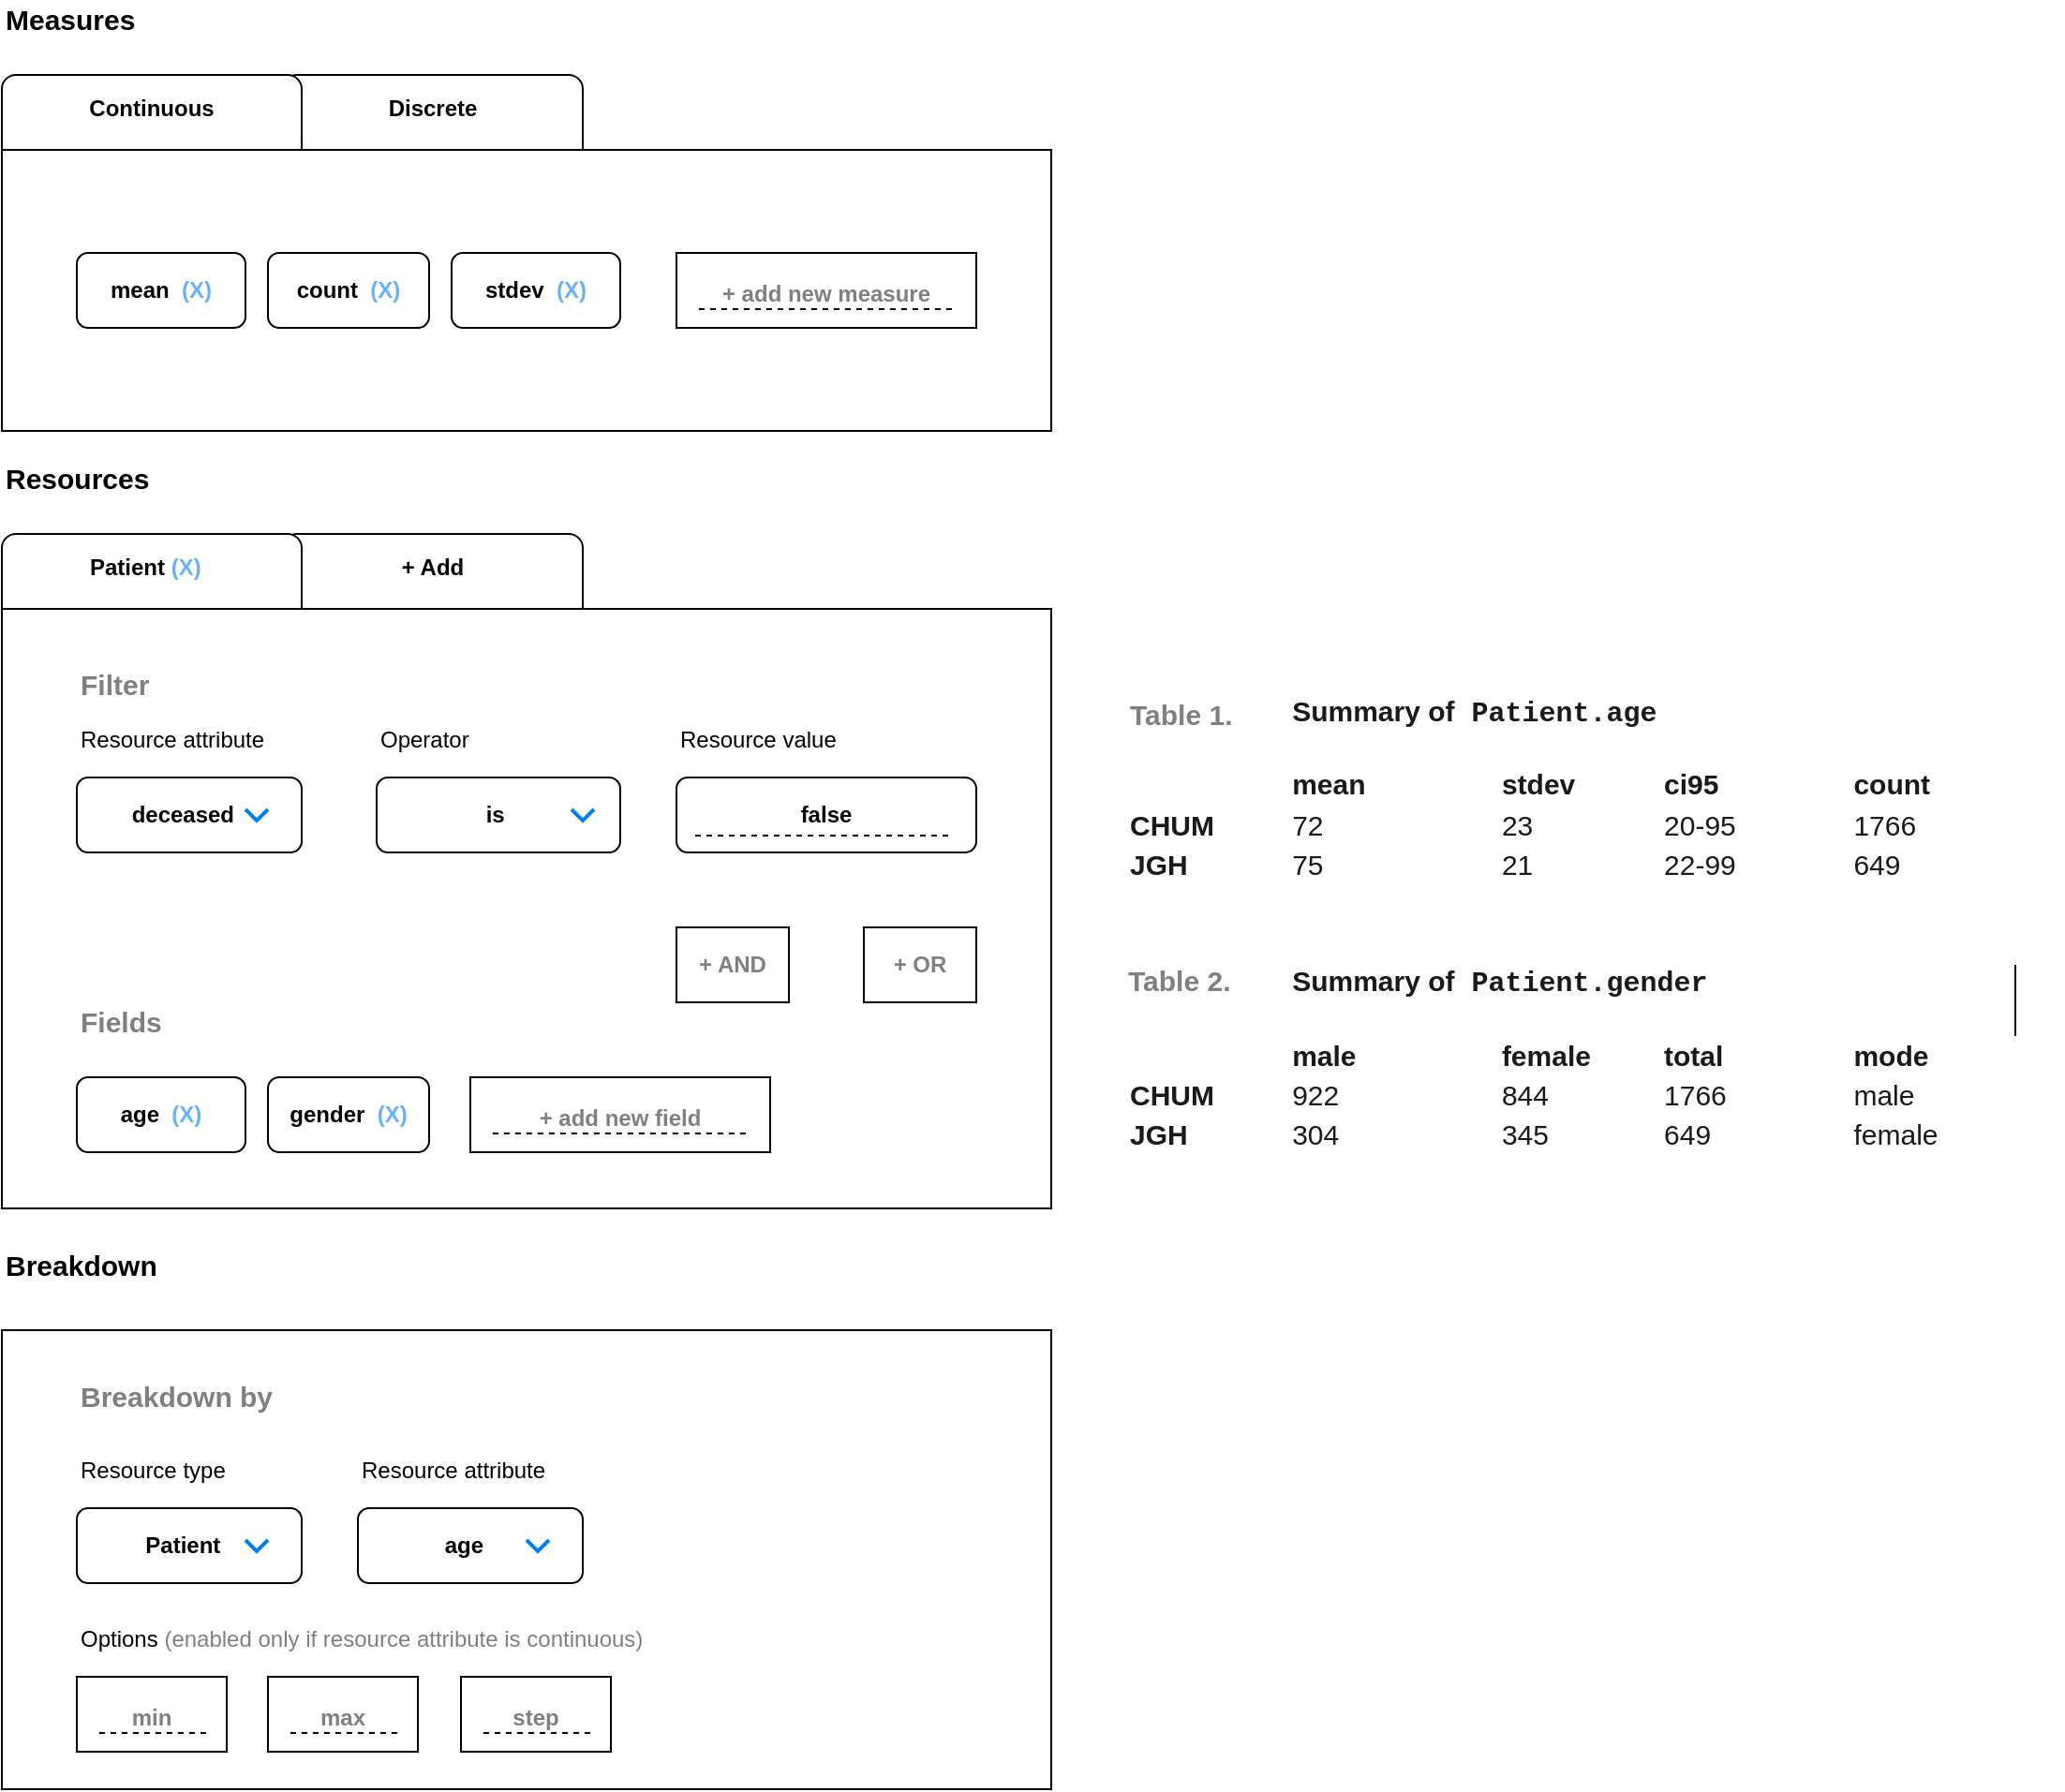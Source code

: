 <mxfile version="14.3.1" type="github">
  <diagram id="Czet3Hh89mNi5NOvH4gC" name="Page-1">
    <mxGraphModel dx="1264" dy="1160" grid="1" gridSize="10" guides="1" tooltips="1" connect="1" arrows="1" fold="1" page="1" pageScale="1" pageWidth="1800" pageHeight="1000" math="0" shadow="0">
      <root>
        <mxCell id="0" />
        <mxCell id="1" parent="0" />
        <mxCell id="HD-0H2rZndUFLHu19wZZ-4" value="&lt;b&gt;+ Add&lt;br&gt;&lt;br&gt;&lt;/b&gt;" style="rounded=1;whiteSpace=wrap;html=1;" parent="1" vertex="1">
          <mxGeometry x="190" y="300" width="160" height="50" as="geometry" />
        </mxCell>
        <mxCell id="DrMH17l9924cnqSjId1b-7" value="&lt;b&gt;Patient &lt;font color=&quot;#66b2ff&quot;&gt;(X)&lt;/font&gt;&amp;nbsp;&amp;nbsp;&lt;br&gt;&lt;br&gt;&lt;/b&gt;" style="rounded=1;whiteSpace=wrap;html=1;" parent="1" vertex="1">
          <mxGeometry x="40" y="300" width="160" height="50" as="geometry" />
        </mxCell>
        <mxCell id="HD-0H2rZndUFLHu19wZZ-3" value="" style="rounded=0;whiteSpace=wrap;html=1;fontSize=15;" parent="1" vertex="1">
          <mxGeometry x="40" y="340" width="560" height="320" as="geometry" />
        </mxCell>
        <mxCell id="0UnPjqi3U1A4NfvLxc_y-1" value="Resources" style="text;html=1;strokeColor=none;fillColor=none;align=left;verticalAlign=middle;whiteSpace=wrap;rounded=0;fontStyle=1;fontSize=15;" parent="1" vertex="1">
          <mxGeometry x="40" y="260" width="110" height="20" as="geometry" />
        </mxCell>
        <mxCell id="0UnPjqi3U1A4NfvLxc_y-2" value="&lt;b&gt;deceased&amp;nbsp;&amp;nbsp;&lt;/b&gt;" style="rounded=1;whiteSpace=wrap;html=1;" parent="1" vertex="1">
          <mxGeometry x="80" y="430" width="120" height="40" as="geometry" />
        </mxCell>
        <mxCell id="0UnPjqi3U1A4NfvLxc_y-3" value="Resource attribute" style="text;html=1;strokeColor=none;fillColor=none;align=left;verticalAlign=middle;whiteSpace=wrap;rounded=0;" parent="1" vertex="1">
          <mxGeometry x="80" y="400" width="110" height="20" as="geometry" />
        </mxCell>
        <mxCell id="0UnPjqi3U1A4NfvLxc_y-4" value="&lt;b&gt;false&lt;/b&gt;" style="rounded=1;whiteSpace=wrap;html=1;" parent="1" vertex="1">
          <mxGeometry x="400" y="430" width="160" height="40" as="geometry" />
        </mxCell>
        <mxCell id="0UnPjqi3U1A4NfvLxc_y-5" value="Resource value" style="text;html=1;strokeColor=none;fillColor=none;align=left;verticalAlign=middle;whiteSpace=wrap;rounded=0;" parent="1" vertex="1">
          <mxGeometry x="400" y="400" width="110" height="20" as="geometry" />
        </mxCell>
        <mxCell id="0UnPjqi3U1A4NfvLxc_y-6" value="&lt;b&gt;&lt;font color=&quot;#808080&quot;&gt;+ AND&lt;/font&gt;&lt;/b&gt;" style="rounded=0;whiteSpace=wrap;html=1;align=center;" parent="1" vertex="1">
          <mxGeometry x="400" y="510" width="60" height="40" as="geometry" />
        </mxCell>
        <mxCell id="0UnPjqi3U1A4NfvLxc_y-7" value="&lt;b&gt;&lt;font color=&quot;#808080&quot;&gt;+ OR&lt;/font&gt;&lt;/b&gt;" style="rounded=0;whiteSpace=wrap;html=1;align=center;" parent="1" vertex="1">
          <mxGeometry x="500" y="510" width="60" height="40" as="geometry" />
        </mxCell>
        <mxCell id="0UnPjqi3U1A4NfvLxc_y-9" value="" style="html=1;verticalLabelPosition=bottom;labelBackgroundColor=#ffffff;verticalAlign=top;shadow=0;dashed=0;strokeWidth=2;shape=mxgraph.ios7.misc.down;strokeColor=#0080f0;align=left;" parent="1" vertex="1">
          <mxGeometry x="170" y="447" width="12" height="6" as="geometry" />
        </mxCell>
        <mxCell id="0UnPjqi3U1A4NfvLxc_y-12" value="&lt;b&gt;is&amp;nbsp;&lt;/b&gt;" style="rounded=1;whiteSpace=wrap;html=1;" parent="1" vertex="1">
          <mxGeometry x="240" y="430" width="130" height="40" as="geometry" />
        </mxCell>
        <mxCell id="0UnPjqi3U1A4NfvLxc_y-13" value="" style="html=1;verticalLabelPosition=bottom;labelBackgroundColor=#ffffff;verticalAlign=top;shadow=0;dashed=0;strokeWidth=2;shape=mxgraph.ios7.misc.down;strokeColor=#0080f0;align=left;" parent="1" vertex="1">
          <mxGeometry x="344" y="447" width="12" height="6" as="geometry" />
        </mxCell>
        <mxCell id="0UnPjqi3U1A4NfvLxc_y-16" value="Operator" style="text;html=1;strokeColor=none;fillColor=none;align=left;verticalAlign=middle;whiteSpace=wrap;rounded=0;" parent="1" vertex="1">
          <mxGeometry x="240" y="400" width="110" height="20" as="geometry" />
        </mxCell>
        <mxCell id="0UnPjqi3U1A4NfvLxc_y-17" value="" style="endArrow=none;dashed=1;html=1;entryX=0.913;entryY=0.775;entryDx=0;entryDy=0;entryPerimeter=0;" parent="1" target="0UnPjqi3U1A4NfvLxc_y-4" edge="1">
          <mxGeometry width="50" height="50" relative="1" as="geometry">
            <mxPoint x="410" y="461" as="sourcePoint" />
            <mxPoint x="460" y="411" as="targetPoint" />
          </mxGeometry>
        </mxCell>
        <mxCell id="HD-0H2rZndUFLHu19wZZ-1" value="&lt;font style=&quot;font-size: 15px&quot;&gt;&lt;b&gt;Filter&lt;/b&gt;&lt;/font&gt;" style="text;html=1;strokeColor=none;fillColor=none;align=left;verticalAlign=middle;whiteSpace=wrap;rounded=0;fontColor=#808080;" parent="1" vertex="1">
          <mxGeometry x="80" y="370" width="110" height="20" as="geometry" />
        </mxCell>
        <mxCell id="HD-0H2rZndUFLHu19wZZ-2" value="&lt;b&gt;age&amp;nbsp;&lt;/b&gt;&lt;b&gt;&amp;nbsp;&lt;font color=&quot;#66b2ff&quot;&gt;(X)&lt;/font&gt;&lt;/b&gt;" style="rounded=1;whiteSpace=wrap;html=1;" parent="1" vertex="1">
          <mxGeometry x="80" y="590" width="90" height="40" as="geometry" />
        </mxCell>
        <mxCell id="HD-0H2rZndUFLHu19wZZ-5" value="&lt;font style=&quot;font-size: 15px&quot;&gt;&lt;b&gt;Fields&lt;/b&gt;&lt;/font&gt;" style="text;html=1;strokeColor=none;fillColor=none;align=left;verticalAlign=middle;whiteSpace=wrap;rounded=0;fontColor=#808080;" parent="1" vertex="1">
          <mxGeometry x="80" y="550" width="110" height="20" as="geometry" />
        </mxCell>
        <mxCell id="HD-0H2rZndUFLHu19wZZ-6" value="&lt;b&gt;gender&amp;nbsp;&lt;/b&gt;&lt;b&gt;&amp;nbsp;&lt;font color=&quot;#66b2ff&quot;&gt;(X)&lt;/font&gt;&lt;/b&gt;" style="rounded=1;whiteSpace=wrap;html=1;" parent="1" vertex="1">
          <mxGeometry x="182" y="590" width="86" height="40" as="geometry" />
        </mxCell>
        <mxCell id="HD-0H2rZndUFLHu19wZZ-8" value="&lt;span style=&quot;font-size: 12px&quot;&gt;&lt;b&gt;+ add new field&lt;/b&gt;&lt;/span&gt;" style="rounded=0;whiteSpace=wrap;html=1;fontSize=15;fontColor=#808080;" parent="1" vertex="1">
          <mxGeometry x="290" y="590" width="160" height="40" as="geometry" />
        </mxCell>
        <mxCell id="HD-0H2rZndUFLHu19wZZ-10" value="" style="endArrow=none;dashed=1;html=1;entryX=0.913;entryY=0.775;entryDx=0;entryDy=0;entryPerimeter=0;" parent="1" edge="1">
          <mxGeometry width="50" height="50" relative="1" as="geometry">
            <mxPoint x="301.96" y="620" as="sourcePoint" />
            <mxPoint x="438.04" y="620" as="targetPoint" />
          </mxGeometry>
        </mxCell>
        <mxCell id="HD-0H2rZndUFLHu19wZZ-33" value="&lt;b&gt;Discrete&lt;br&gt;&lt;br&gt;&lt;/b&gt;" style="rounded=1;whiteSpace=wrap;html=1;" parent="1" vertex="1">
          <mxGeometry x="190" y="55" width="160" height="50" as="geometry" />
        </mxCell>
        <mxCell id="HD-0H2rZndUFLHu19wZZ-34" value="&lt;b&gt;Continuous&lt;br&gt;&lt;br&gt;&lt;/b&gt;" style="rounded=1;whiteSpace=wrap;html=1;" parent="1" vertex="1">
          <mxGeometry x="40" y="55" width="160" height="50" as="geometry" />
        </mxCell>
        <mxCell id="HD-0H2rZndUFLHu19wZZ-35" value="" style="rounded=0;whiteSpace=wrap;html=1;fontSize=15;" parent="1" vertex="1">
          <mxGeometry x="40" y="95" width="560" height="150" as="geometry" />
        </mxCell>
        <mxCell id="HD-0H2rZndUFLHu19wZZ-36" value="Measures" style="text;html=1;strokeColor=none;fillColor=none;align=left;verticalAlign=middle;whiteSpace=wrap;rounded=0;fontStyle=1;fontSize=15;" parent="1" vertex="1">
          <mxGeometry x="40" y="15" width="110" height="20" as="geometry" />
        </mxCell>
        <mxCell id="HD-0H2rZndUFLHu19wZZ-54" value="&lt;b&gt;mean&amp;nbsp;&lt;/b&gt;&lt;b&gt;&amp;nbsp;&lt;font color=&quot;#66b2ff&quot;&gt;(X)&lt;/font&gt;&lt;/b&gt;" style="rounded=1;whiteSpace=wrap;html=1;" parent="1" vertex="1">
          <mxGeometry x="80" y="150" width="90" height="40" as="geometry" />
        </mxCell>
        <mxCell id="HD-0H2rZndUFLHu19wZZ-55" value="&lt;b&gt;count&amp;nbsp;&lt;/b&gt;&lt;b&gt;&amp;nbsp;&lt;font color=&quot;#66b2ff&quot;&gt;(X)&lt;/font&gt;&lt;/b&gt;" style="rounded=1;whiteSpace=wrap;html=1;" parent="1" vertex="1">
          <mxGeometry x="182" y="150" width="86" height="40" as="geometry" />
        </mxCell>
        <mxCell id="HD-0H2rZndUFLHu19wZZ-56" value="&lt;span style=&quot;font-size: 12px&quot;&gt;&lt;b&gt;+ add new measure&lt;/b&gt;&lt;/span&gt;" style="rounded=0;whiteSpace=wrap;html=1;fontSize=15;fontColor=#808080;" parent="1" vertex="1">
          <mxGeometry x="400" y="150" width="160" height="40" as="geometry" />
        </mxCell>
        <mxCell id="HD-0H2rZndUFLHu19wZZ-57" value="" style="endArrow=none;dashed=1;html=1;entryX=0.913;entryY=0.775;entryDx=0;entryDy=0;entryPerimeter=0;" parent="1" edge="1">
          <mxGeometry width="50" height="50" relative="1" as="geometry">
            <mxPoint x="411.96" y="180" as="sourcePoint" />
            <mxPoint x="548.04" y="180" as="targetPoint" />
          </mxGeometry>
        </mxCell>
        <mxCell id="HD-0H2rZndUFLHu19wZZ-58" value="&lt;b&gt;stdev&amp;nbsp;&lt;/b&gt;&lt;b&gt;&amp;nbsp;&lt;font color=&quot;#66b2ff&quot;&gt;(X)&lt;/font&gt;&lt;/b&gt;" style="rounded=1;whiteSpace=wrap;html=1;" parent="1" vertex="1">
          <mxGeometry x="280" y="150" width="90" height="40" as="geometry" />
        </mxCell>
        <mxCell id="HD-0H2rZndUFLHu19wZZ-61" value="" style="rounded=0;whiteSpace=wrap;html=1;fontSize=15;" parent="1" vertex="1">
          <mxGeometry x="40" y="725" width="560" height="245" as="geometry" />
        </mxCell>
        <mxCell id="HD-0H2rZndUFLHu19wZZ-62" value="Breakdown" style="text;html=1;strokeColor=none;fillColor=none;align=left;verticalAlign=middle;whiteSpace=wrap;rounded=0;fontStyle=1;fontSize=15;" parent="1" vertex="1">
          <mxGeometry x="40" y="680" width="110" height="20" as="geometry" />
        </mxCell>
        <mxCell id="HD-0H2rZndUFLHu19wZZ-68" value="&lt;font style=&quot;font-size: 15px&quot;&gt;&lt;b&gt;Breakdown by&lt;/b&gt;&lt;/font&gt;" style="text;html=1;strokeColor=none;fillColor=none;align=left;verticalAlign=middle;whiteSpace=wrap;rounded=0;fontColor=#808080;" parent="1" vertex="1">
          <mxGeometry x="80" y="750" width="110" height="20" as="geometry" />
        </mxCell>
        <mxCell id="HD-0H2rZndUFLHu19wZZ-69" value="&lt;b&gt;Patient&amp;nbsp;&amp;nbsp;&lt;/b&gt;" style="rounded=1;whiteSpace=wrap;html=1;" parent="1" vertex="1">
          <mxGeometry x="80" y="820" width="120" height="40" as="geometry" />
        </mxCell>
        <mxCell id="HD-0H2rZndUFLHu19wZZ-70" value="" style="html=1;verticalLabelPosition=bottom;labelBackgroundColor=#ffffff;verticalAlign=top;shadow=0;dashed=0;strokeWidth=2;shape=mxgraph.ios7.misc.down;strokeColor=#0080f0;align=left;" parent="1" vertex="1">
          <mxGeometry x="170" y="837" width="12" height="6" as="geometry" />
        </mxCell>
        <mxCell id="HD-0H2rZndUFLHu19wZZ-71" value="&lt;b&gt;age&amp;nbsp;&amp;nbsp;&lt;/b&gt;" style="rounded=1;whiteSpace=wrap;html=1;" parent="1" vertex="1">
          <mxGeometry x="230" y="820" width="120" height="40" as="geometry" />
        </mxCell>
        <mxCell id="HD-0H2rZndUFLHu19wZZ-72" value="" style="html=1;verticalLabelPosition=bottom;labelBackgroundColor=#ffffff;verticalAlign=top;shadow=0;dashed=0;strokeWidth=2;shape=mxgraph.ios7.misc.down;strokeColor=#0080f0;align=left;" parent="1" vertex="1">
          <mxGeometry x="320" y="837" width="12" height="6" as="geometry" />
        </mxCell>
        <mxCell id="HD-0H2rZndUFLHu19wZZ-73" value="Resource type" style="text;html=1;strokeColor=none;fillColor=none;align=left;verticalAlign=middle;whiteSpace=wrap;rounded=0;" parent="1" vertex="1">
          <mxGeometry x="80" y="790" width="110" height="20" as="geometry" />
        </mxCell>
        <mxCell id="HD-0H2rZndUFLHu19wZZ-75" value="Resource attribute" style="text;html=1;strokeColor=none;fillColor=none;align=left;verticalAlign=middle;whiteSpace=wrap;rounded=0;" parent="1" vertex="1">
          <mxGeometry x="230" y="790" width="110" height="20" as="geometry" />
        </mxCell>
        <mxCell id="HD-0H2rZndUFLHu19wZZ-76" value="&lt;span style=&quot;font-size: 12px&quot;&gt;&lt;b&gt;min&lt;/b&gt;&lt;/span&gt;" style="rounded=0;whiteSpace=wrap;html=1;fontSize=15;fontColor=#808080;" parent="1" vertex="1">
          <mxGeometry x="80" y="910" width="80" height="40" as="geometry" />
        </mxCell>
        <mxCell id="HD-0H2rZndUFLHu19wZZ-77" value="" style="endArrow=none;dashed=1;html=1;" parent="1" edge="1">
          <mxGeometry width="50" height="50" relative="1" as="geometry">
            <mxPoint x="91.96" y="940" as="sourcePoint" />
            <mxPoint x="150" y="940" as="targetPoint" />
          </mxGeometry>
        </mxCell>
        <mxCell id="HD-0H2rZndUFLHu19wZZ-81" value="&lt;span style=&quot;font-size: 12px&quot;&gt;&lt;b&gt;max&lt;/b&gt;&lt;/span&gt;" style="rounded=0;whiteSpace=wrap;html=1;fontSize=15;fontColor=#808080;" parent="1" vertex="1">
          <mxGeometry x="182" y="910" width="80" height="40" as="geometry" />
        </mxCell>
        <mxCell id="HD-0H2rZndUFLHu19wZZ-82" value="" style="endArrow=none;dashed=1;html=1;" parent="1" edge="1">
          <mxGeometry width="50" height="50" relative="1" as="geometry">
            <mxPoint x="193.96" y="940" as="sourcePoint" />
            <mxPoint x="252" y="940" as="targetPoint" />
          </mxGeometry>
        </mxCell>
        <mxCell id="HD-0H2rZndUFLHu19wZZ-83" value="&lt;span style=&quot;font-size: 12px&quot;&gt;&lt;b&gt;step&lt;/b&gt;&lt;/span&gt;" style="rounded=0;whiteSpace=wrap;html=1;fontSize=15;fontColor=#808080;" parent="1" vertex="1">
          <mxGeometry x="285" y="910" width="80" height="40" as="geometry" />
        </mxCell>
        <mxCell id="HD-0H2rZndUFLHu19wZZ-84" value="" style="endArrow=none;dashed=1;html=1;" parent="1" edge="1">
          <mxGeometry width="50" height="50" relative="1" as="geometry">
            <mxPoint x="296.96" y="940" as="sourcePoint" />
            <mxPoint x="355" y="940" as="targetPoint" />
          </mxGeometry>
        </mxCell>
        <mxCell id="HD-0H2rZndUFLHu19wZZ-85" value="Options &lt;font color=&quot;#808080&quot;&gt;(enabled only if resource attribute is continuous)&lt;/font&gt;" style="text;html=1;strokeColor=none;fillColor=none;align=left;verticalAlign=middle;whiteSpace=wrap;rounded=0;" parent="1" vertex="1">
          <mxGeometry x="80" y="880" width="330" height="20" as="geometry" />
        </mxCell>
        <mxCell id="zcxcQiAxZoRdnJUhhN-T-1" value="&lt;br&gt;&lt;br&gt;&lt;br&gt;&lt;table border=&quot;0&quot; cellpadding=&quot;0&quot; cellspacing=&quot;0&quot; width=&quot;474&quot; style=&quot;border-collapse: collapse ; width: 355pt ; font-size: 12px&quot;&gt;&lt;colgroup&gt;&lt;col width=&quot;87&quot; style=&quot;width: 65pt&quot;&gt;&lt;/colgroup&gt;&lt;colgroup&gt;&lt;col width=&quot;112&quot; style=&quot;width: 84pt&quot;&gt;&lt;/colgroup&gt;&lt;colgroup&gt;&lt;col width=&quot;87&quot; style=&quot;width: 65pt&quot;&gt;&lt;/colgroup&gt;&lt;colgroup&gt;&lt;col width=&quot;101&quot; style=&quot;width: 76pt&quot;&gt;&lt;/colgroup&gt;&lt;colgroup&gt;&lt;col width=&quot;87&quot; style=&quot;width: 65pt&quot;&gt;&lt;/colgroup&gt;&lt;tbody style=&quot;font-size: 15px&quot;&gt;&lt;tr style=&quot;height: 16.0pt&quot;&gt;&lt;td height=&quot;21&quot; class=&quot;xl65&quot; width=&quot;87&quot; style=&quot;height: 16.0pt ; width: 65pt&quot;&gt;&lt;br&gt;&lt;/td&gt;  &lt;td width=&quot;112&quot; style=&quot;width: 84pt&quot;&gt;&lt;/td&gt;  &lt;td width=&quot;87&quot; style=&quot;width: 65pt&quot;&gt;&lt;/td&gt;  &lt;td width=&quot;101&quot; style=&quot;width: 76pt&quot;&gt;&lt;/td&gt;  &lt;td width=&quot;87&quot; style=&quot;width: 65pt&quot;&gt;&lt;/td&gt; &lt;/tr&gt; &lt;tr style=&quot;height: 16.0pt&quot;&gt;  &lt;td height=&quot;21&quot; style=&quot;height: 16.0pt&quot;&gt;&lt;/td&gt;  &lt;td&gt;&lt;/td&gt;  &lt;td&gt;&lt;/td&gt;  &lt;td&gt;&lt;/td&gt;  &lt;td&gt;&lt;/td&gt; &lt;/tr&gt; &lt;tr style=&quot;height: 16.0pt&quot;&gt;  &lt;td height=&quot;21&quot; class=&quot;xl69&quot; style=&quot;text-align: center ; height: 16pt&quot;&gt;&amp;nbsp;&lt;/td&gt;  &lt;td colspan=&quot;4&quot; class=&quot;xl71&quot; style=&quot;border-left: none&quot;&gt;&lt;b&gt;Summary of&lt;font face=&quot;Courier New&quot; style=&quot;font-size: 15px&quot;&gt; Patient.age&lt;/font&gt;&lt;/b&gt;&lt;br&gt;&lt;br&gt;&lt;/td&gt; &lt;/tr&gt; &lt;tr style=&quot;height: 16.0pt&quot;&gt;  &lt;td height=&quot;21&quot; class=&quot;xl70&quot; style=&quot;height: 16.0pt&quot;&gt;&amp;nbsp;&lt;/td&gt;  &lt;td class=&quot;xl67&quot; style=&quot;border-top: none&quot;&gt;&lt;b&gt;mean&lt;/b&gt;&lt;/td&gt;  &lt;td class=&quot;xl66&quot; style=&quot;border-top: none ; border-left: none&quot;&gt;&lt;b&gt;stdev&lt;/b&gt;&lt;/td&gt;  &lt;td class=&quot;xl66&quot; style=&quot;border-top: none ; border-left: none&quot;&gt;&lt;b&gt;ci95&lt;/b&gt;&lt;/td&gt;  &lt;td class=&quot;xl66&quot; style=&quot;border-top: none ; border-left: none&quot;&gt;&lt;b&gt;count&lt;/b&gt;&lt;/td&gt; &lt;/tr&gt; &lt;tr style=&quot;height: 16.0pt&quot;&gt;  &lt;td height=&quot;21&quot; class=&quot;xl68&quot; style=&quot;height: 16.0pt&quot;&gt;&lt;b&gt;CHUM&lt;/b&gt;&lt;/td&gt;  &lt;td class=&quot;xl66&quot; style=&quot;border-top: none ; border-left: none&quot;&gt;72&lt;/td&gt;  &lt;td class=&quot;xl66&quot; style=&quot;border-top: none ; border-left: none&quot;&gt;23&lt;/td&gt;  &lt;td class=&quot;xl66&quot; style=&quot;border-top: none ; border-left: none&quot;&gt;20-95&lt;/td&gt;  &lt;td class=&quot;xl66&quot; style=&quot;border-top: none ; border-left: none&quot;&gt;1766&lt;/td&gt; &lt;/tr&gt; &lt;tr style=&quot;height: 16.0pt&quot;&gt;  &lt;td height=&quot;21&quot; class=&quot;xl66&quot; style=&quot;height: 16.0pt ; border-top: none&quot;&gt;&lt;b&gt;JGH&lt;/b&gt;&lt;/td&gt;  &lt;td class=&quot;xl66&quot; style=&quot;border-top: none ; border-left: none&quot;&gt;75&lt;/td&gt;  &lt;td class=&quot;xl66&quot; style=&quot;border-top: none ; border-left: none&quot;&gt;21&lt;/td&gt;  &lt;td class=&quot;xl66&quot; style=&quot;border-top: none ; border-left: none&quot;&gt;22-99&lt;/td&gt;  &lt;td class=&quot;xl66&quot; style=&quot;border-top: none ; border-left: none&quot;&gt;649&lt;/td&gt; &lt;/tr&gt; &lt;tr style=&quot;height: 16.0pt&quot;&gt;  &lt;td height=&quot;21&quot; style=&quot;height: 16.0pt&quot;&gt;&lt;/td&gt;  &lt;td&gt;&lt;/td&gt;  &lt;td&gt;&lt;/td&gt;  &lt;td&gt;&lt;/td&gt;  &lt;td&gt;&lt;/td&gt; &lt;/tr&gt; &lt;tr style=&quot;height: 16.0pt&quot;&gt;  &lt;td height=&quot;21&quot; style=&quot;height: 16.0pt&quot;&gt;&lt;/td&gt;  &lt;td&gt;&lt;/td&gt;  &lt;td&gt;&lt;/td&gt;  &lt;td&gt;&lt;/td&gt;  &lt;td&gt;&lt;/td&gt; &lt;/tr&gt; &lt;tr style=&quot;height: 16pt ; font-size: 17px&quot;&gt;  &lt;td height=&quot;21&quot; class=&quot;xl69&quot; style=&quot;text-align: center ; height: 16pt&quot;&gt;&amp;nbsp;&lt;/td&gt;  &lt;td colspan=&quot;4&quot; class=&quot;xl72&quot; style=&quot;border-right: 0.5pt solid black ; font-size: 15px&quot;&gt;&lt;b&gt;Summary of&lt;font face=&quot;Courier New&quot; style=&quot;font-size: 15px&quot;&gt; Patient.gender&lt;/font&gt;&lt;/b&gt;&lt;br&gt;&lt;br&gt;&lt;/td&gt; &lt;/tr&gt; &lt;tr style=&quot;height: 16.0pt&quot;&gt;  &lt;td height=&quot;21&quot; class=&quot;xl70&quot; style=&quot;height: 16.0pt&quot;&gt;&amp;nbsp;&lt;/td&gt;  &lt;td class=&quot;xl67&quot; style=&quot;border-top: none&quot;&gt;&lt;b&gt;male&lt;/b&gt;&lt;/td&gt;  &lt;td class=&quot;xl66&quot; style=&quot;border-top: none ; border-left: none&quot;&gt;&lt;b&gt;female&lt;/b&gt;&lt;/td&gt;  &lt;td class=&quot;xl66&quot; style=&quot;border-top: none ; border-left: none&quot;&gt;&lt;b&gt;total&lt;/b&gt;&lt;/td&gt;  &lt;td class=&quot;xl66&quot; style=&quot;border-top: none ; border-left: none&quot;&gt;&lt;b&gt;mode&lt;/b&gt;&lt;/td&gt; &lt;/tr&gt; &lt;tr style=&quot;height: 16.0pt&quot;&gt;  &lt;td height=&quot;21&quot; class=&quot;xl68&quot; style=&quot;height: 16.0pt&quot;&gt;&lt;b&gt;CHUM&lt;/b&gt;&lt;/td&gt;  &lt;td class=&quot;xl66&quot; style=&quot;border-top: none ; border-left: none&quot;&gt;922&lt;/td&gt;  &lt;td class=&quot;xl66&quot; style=&quot;border-top: none ; border-left: none&quot;&gt;844&lt;/td&gt;  &lt;td class=&quot;xl66&quot; style=&quot;border-top: none ; border-left: none&quot;&gt;1766&lt;/td&gt;  &lt;td class=&quot;xl66&quot; style=&quot;border-top: none ; border-left: none&quot;&gt;male&lt;/td&gt; &lt;/tr&gt; &lt;tr style=&quot;height: 16.0pt&quot;&gt;  &lt;td height=&quot;21&quot; class=&quot;xl66&quot; style=&quot;height: 16.0pt ; border-top: none&quot;&gt;&lt;b&gt;JGH&lt;/b&gt;&lt;/td&gt;  &lt;td class=&quot;xl66&quot; style=&quot;border-top: none ; border-left: none&quot;&gt;304&lt;/td&gt;  &lt;td class=&quot;xl66&quot; style=&quot;border-top: none ; border-left: none&quot;&gt;345&lt;/td&gt;  &lt;td class=&quot;xl66&quot; style=&quot;border-top: none ; border-left: none&quot;&gt;649&lt;/td&gt;  &lt;td class=&quot;xl66&quot; style=&quot;border-top: none ; border-left: none&quot;&gt;female&lt;/td&gt; &lt;/tr&gt;&lt;/tbody&gt;&lt;/table&gt;" style="text;whiteSpace=wrap;html=1;fontSize=15;verticalAlign=middle;align=left;fontColor=#1A1A1A;" vertex="1" parent="1">
          <mxGeometry x="640" y="340" width="500" height="240" as="geometry" />
        </mxCell>
        <mxCell id="zcxcQiAxZoRdnJUhhN-T-2" value="&lt;font style=&quot;font-size: 15px&quot;&gt;&lt;b&gt;Table 1.&lt;/b&gt;&lt;/font&gt;" style="text;html=1;strokeColor=none;fillColor=none;align=left;verticalAlign=middle;whiteSpace=wrap;rounded=0;fontColor=#808080;" vertex="1" parent="1">
          <mxGeometry x="640" y="386" width="110" height="20" as="geometry" />
        </mxCell>
        <mxCell id="zcxcQiAxZoRdnJUhhN-T-3" value="&lt;font style=&quot;font-size: 15px&quot;&gt;&lt;b&gt;Table 2.&lt;/b&gt;&lt;/font&gt;" style="text;html=1;strokeColor=none;fillColor=none;align=left;verticalAlign=middle;whiteSpace=wrap;rounded=0;fontColor=#808080;" vertex="1" parent="1">
          <mxGeometry x="639" y="528" width="110" height="20" as="geometry" />
        </mxCell>
      </root>
    </mxGraphModel>
  </diagram>
</mxfile>
